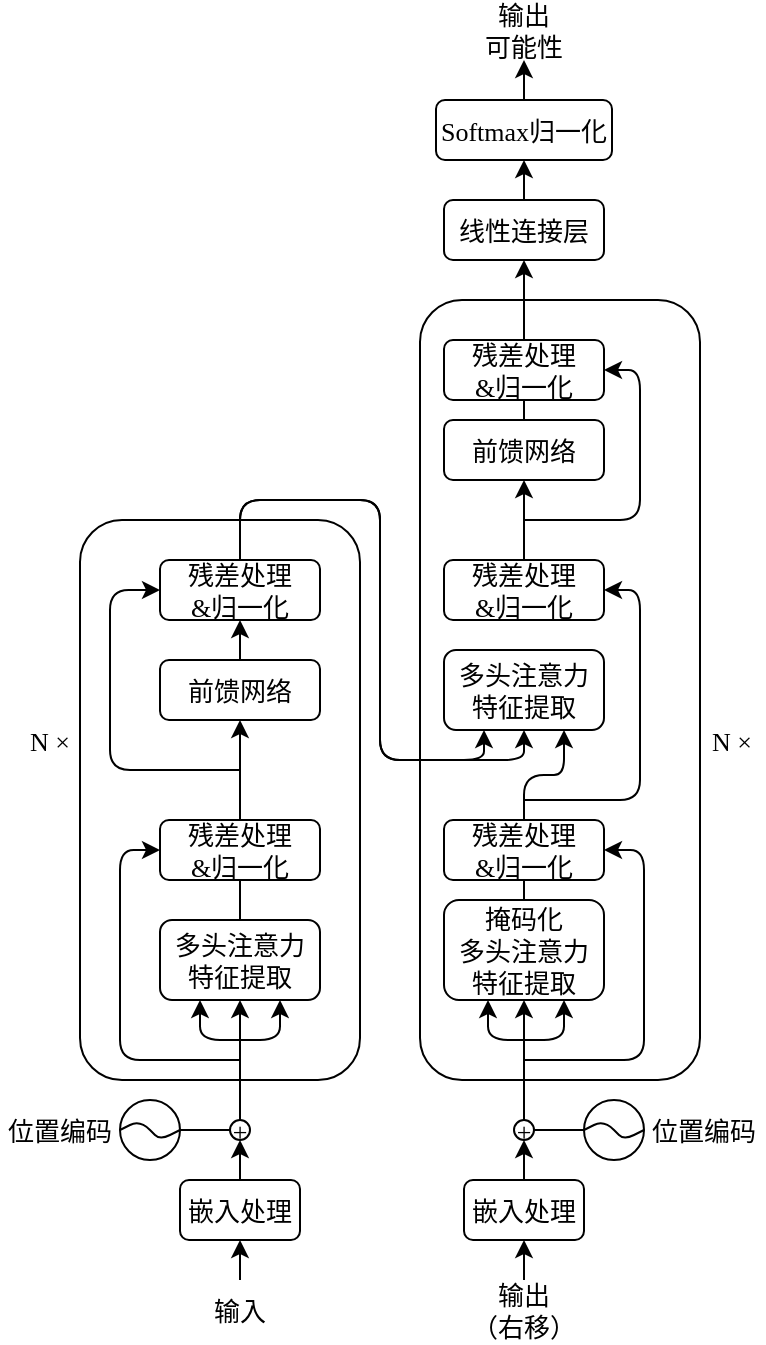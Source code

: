 <mxfile version="21.3.2" type="github">
  <diagram name="第 1 页" id="P4VHz6F8FDdTj_PXj5Aj">
    <mxGraphModel dx="1050" dy="573" grid="1" gridSize="10" guides="1" tooltips="1" connect="1" arrows="1" fold="1" page="1" pageScale="1" pageWidth="583" pageHeight="827" math="0" shadow="0">
      <root>
        <mxCell id="0" />
        <mxCell id="1" parent="0" />
        <mxCell id="c3ZJOwvSEtLFaX0gyrFY-1" value="" style="rounded=1;fontFamily=宋体;fontSize=13;" parent="1" vertex="1">
          <mxGeometry x="138" y="300" width="140" height="280" as="geometry" />
        </mxCell>
        <mxCell id="c3ZJOwvSEtLFaX0gyrFY-24" value="" style="edgeStyle=orthogonalEdgeStyle;rounded=0;orthogonalLoop=1;jettySize=auto;exitX=0.5;exitY=0;exitDx=0;exitDy=0;entryX=0.5;entryY=1;entryDx=0;entryDy=0;endArrow=none;endFill=0;fontFamily=宋体;fontSize=13;" parent="1" source="c3ZJOwvSEtLFaX0gyrFY-2" target="c3ZJOwvSEtLFaX0gyrFY-7" edge="1">
          <mxGeometry relative="1" as="geometry" />
        </mxCell>
        <mxCell id="c3ZJOwvSEtLFaX0gyrFY-2" value="多头注意力&#xa;特征提取" style="rounded=1;fontFamily=宋体;fontSize=13;" parent="1" vertex="1">
          <mxGeometry x="178" y="500" width="80" height="40" as="geometry" />
        </mxCell>
        <mxCell id="c3ZJOwvSEtLFaX0gyrFY-8" value="" style="edgeStyle=orthogonalEdgeStyle;rounded=0;orthogonalLoop=1;jettySize=auto;exitX=0.5;exitY=0;exitDx=0;exitDy=0;entryX=0.5;entryY=1;entryDx=0;entryDy=0;fontFamily=宋体;fontSize=13;" parent="1" source="c3ZJOwvSEtLFaX0gyrFY-3" target="c3ZJOwvSEtLFaX0gyrFY-2" edge="1">
          <mxGeometry relative="1" as="geometry" />
        </mxCell>
        <mxCell id="c3ZJOwvSEtLFaX0gyrFY-3" value="+" style="ellipse;fontFamily=Times New Roman;fontSize=13;" parent="1" vertex="1">
          <mxGeometry x="213" y="600" width="10" height="10" as="geometry" />
        </mxCell>
        <mxCell id="c3ZJOwvSEtLFaX0gyrFY-19" value="" style="edgeStyle=orthogonalEdgeStyle;rounded=0;orthogonalLoop=1;jettySize=auto;exitX=0.5;exitY=0;exitDx=0;exitDy=0;entryX=0.5;entryY=1;entryDx=0;entryDy=0;fontFamily=宋体;fontSize=13;" parent="1" source="c3ZJOwvSEtLFaX0gyrFY-4" target="c3ZJOwvSEtLFaX0gyrFY-3" edge="1">
          <mxGeometry relative="1" as="geometry" />
        </mxCell>
        <mxCell id="c3ZJOwvSEtLFaX0gyrFY-4" value="嵌入处理" style="rounded=1;fontFamily=宋体;fontSize=13;" parent="1" vertex="1">
          <mxGeometry x="188" y="630" width="60" height="30" as="geometry" />
        </mxCell>
        <mxCell id="c3ZJOwvSEtLFaX0gyrFY-21" value="" style="edgeStyle=orthogonalEdgeStyle;rounded=0;orthogonalLoop=1;jettySize=auto;exitX=0.5;exitY=0;exitDx=0;exitDy=0;entryX=0.5;entryY=1;entryDx=0;entryDy=0;fontFamily=宋体;fontSize=13;" parent="1" source="c3ZJOwvSEtLFaX0gyrFY-7" target="c3ZJOwvSEtLFaX0gyrFY-9" edge="1">
          <mxGeometry relative="1" as="geometry" />
        </mxCell>
        <mxCell id="c3ZJOwvSEtLFaX0gyrFY-7" value="残差处理&#xa;&amp;归一化" style="rounded=1;fontFamily=宋体;fontSize=13;" parent="1" vertex="1">
          <mxGeometry x="178" y="450" width="80" height="30" as="geometry" />
        </mxCell>
        <mxCell id="c3ZJOwvSEtLFaX0gyrFY-23" value="" style="edgeStyle=orthogonalEdgeStyle;rounded=0;orthogonalLoop=1;jettySize=auto;exitX=0.5;exitY=0;exitDx=0;exitDy=0;entryX=0.5;entryY=1;entryDx=0;entryDy=0;fontFamily=宋体;fontSize=13;" parent="1" source="c3ZJOwvSEtLFaX0gyrFY-9" target="c3ZJOwvSEtLFaX0gyrFY-22" edge="1">
          <mxGeometry relative="1" as="geometry" />
        </mxCell>
        <mxCell id="c3ZJOwvSEtLFaX0gyrFY-9" value="前馈网络" style="rounded=1;fontFamily=宋体;fontSize=13;" parent="1" vertex="1">
          <mxGeometry x="178" y="370" width="80" height="30" as="geometry" />
        </mxCell>
        <mxCell id="c3ZJOwvSEtLFaX0gyrFY-10" value="" style="rounded=1;fontFamily=宋体;fontSize=13;" parent="1" vertex="1">
          <mxGeometry x="308" y="190" width="140" height="390" as="geometry" />
        </mxCell>
        <mxCell id="c3ZJOwvSEtLFaX0gyrFY-40" value="" style="edgeStyle=orthogonalEdgeStyle;rounded=0;orthogonalLoop=1;jettySize=auto;exitX=0.5;exitY=0;exitDx=0;exitDy=0;entryX=0.5;entryY=1;entryDx=0;entryDy=0;endArrow=none;endFill=0;fontFamily=宋体;fontSize=13;" parent="1" source="c3ZJOwvSEtLFaX0gyrFY-11" target="c3ZJOwvSEtLFaX0gyrFY-15" edge="1">
          <mxGeometry relative="1" as="geometry" />
        </mxCell>
        <mxCell id="c3ZJOwvSEtLFaX0gyrFY-11" value="掩码化&#xa;多头注意力&#xa;特征提取" style="rounded=1;fontFamily=宋体;fontSize=13;" parent="1" vertex="1">
          <mxGeometry x="320" y="490" width="80" height="50" as="geometry" />
        </mxCell>
        <mxCell id="c3ZJOwvSEtLFaX0gyrFY-12" value="" style="edgeStyle=orthogonalEdgeStyle;rounded=0;orthogonalLoop=1;jettySize=auto;exitX=0.5;exitY=0;exitDx=0;exitDy=0;entryX=0.5;entryY=1;entryDx=0;entryDy=0;fontFamily=宋体;fontSize=13;" parent="1" source="c3ZJOwvSEtLFaX0gyrFY-13" target="c3ZJOwvSEtLFaX0gyrFY-11" edge="1">
          <mxGeometry relative="1" as="geometry" />
        </mxCell>
        <mxCell id="c3ZJOwvSEtLFaX0gyrFY-52" value="" style="edgeStyle=orthogonalEdgeStyle;rounded=0;orthogonalLoop=1;jettySize=auto;exitX=1;exitY=0.5;exitDx=0;exitDy=0;entryX=0;entryY=0.5;entryDx=0;entryDy=0;endArrow=none;endFill=0;fontFamily=宋体;fontSize=13;" parent="1" source="c3ZJOwvSEtLFaX0gyrFY-13" target="c3ZJOwvSEtLFaX0gyrFY-49" edge="1">
          <mxGeometry relative="1" as="geometry" />
        </mxCell>
        <mxCell id="c3ZJOwvSEtLFaX0gyrFY-13" value="+" style="ellipse;fontFamily=Times New Roman;fontSize=13;" parent="1" vertex="1">
          <mxGeometry x="355" y="600" width="10" height="10" as="geometry" />
        </mxCell>
        <mxCell id="c3ZJOwvSEtLFaX0gyrFY-27" value="" style="edgeStyle=orthogonalEdgeStyle;rounded=0;orthogonalLoop=1;jettySize=auto;exitX=0.5;exitY=0;exitDx=0;exitDy=0;entryX=0.5;entryY=1;entryDx=0;entryDy=0;fontFamily=宋体;fontSize=13;" parent="1" source="c3ZJOwvSEtLFaX0gyrFY-14" target="c3ZJOwvSEtLFaX0gyrFY-13" edge="1">
          <mxGeometry relative="1" as="geometry" />
        </mxCell>
        <mxCell id="c3ZJOwvSEtLFaX0gyrFY-14" value="嵌入处理" style="rounded=1;fontFamily=宋体;fontSize=13;" parent="1" vertex="1">
          <mxGeometry x="330" y="630" width="60" height="30" as="geometry" />
        </mxCell>
        <mxCell id="c3ZJOwvSEtLFaX0gyrFY-41" value="" style="edgeStyle=orthogonalEdgeStyle;rounded=1;orthogonalLoop=1;jettySize=auto;exitX=0.5;exitY=0;exitDx=0;exitDy=0;entryX=0.75;entryY=1;entryDx=0;entryDy=0;fontFamily=宋体;fontSize=13;" parent="1" source="c3ZJOwvSEtLFaX0gyrFY-15" target="c3ZJOwvSEtLFaX0gyrFY-36" edge="1">
          <mxGeometry relative="1" as="geometry" />
        </mxCell>
        <mxCell id="c3ZJOwvSEtLFaX0gyrFY-15" value="残差处理&#xa;&amp;归一化" style="rounded=1;fontFamily=宋体;fontSize=13;" parent="1" vertex="1">
          <mxGeometry x="320" y="450" width="80" height="30" as="geometry" />
        </mxCell>
        <mxCell id="c3ZJOwvSEtLFaX0gyrFY-44" value="" style="edgeStyle=orthogonalEdgeStyle;rounded=0;orthogonalLoop=1;jettySize=auto;exitX=0.5;exitY=0;exitDx=0;exitDy=0;entryX=0.5;entryY=1;entryDx=0;entryDy=0;endArrow=none;endFill=0;fontFamily=宋体;fontSize=13;" parent="1" source="c3ZJOwvSEtLFaX0gyrFY-16" target="c3ZJOwvSEtLFaX0gyrFY-33" edge="1">
          <mxGeometry relative="1" as="geometry" />
        </mxCell>
        <mxCell id="c3ZJOwvSEtLFaX0gyrFY-16" value="前馈网络" style="rounded=1;fontFamily=宋体;fontSize=13;" parent="1" vertex="1">
          <mxGeometry x="320" y="250" width="80" height="30" as="geometry" />
        </mxCell>
        <mxCell id="c3ZJOwvSEtLFaX0gyrFY-17" value="" style="endArrow=classic;rounded=1;entryX=0.75;entryY=1;entryDx=0;entryDy=0;fontFamily=宋体;fontSize=13;" parent="1" target="c3ZJOwvSEtLFaX0gyrFY-2" edge="1">
          <mxGeometry width="50" height="50" relative="1" as="geometry">
            <mxPoint x="218" y="560" as="sourcePoint" />
            <mxPoint x="268" y="540" as="targetPoint" />
            <Array as="points">
              <mxPoint x="238" y="560" />
            </Array>
          </mxGeometry>
        </mxCell>
        <mxCell id="c3ZJOwvSEtLFaX0gyrFY-18" value="" style="endArrow=classic;rounded=1;entryX=0.75;entryY=1;entryDx=0;entryDy=0;fontFamily=宋体;fontSize=13;" parent="1" edge="1">
          <mxGeometry width="50" height="50" relative="1" as="geometry">
            <mxPoint x="218" y="560" as="sourcePoint" />
            <mxPoint x="198" y="540" as="targetPoint" />
            <Array as="points">
              <mxPoint x="198" y="560" />
            </Array>
          </mxGeometry>
        </mxCell>
        <mxCell id="c3ZJOwvSEtLFaX0gyrFY-22" value="残差处理&#xa;&amp;归一化" style="rounded=1;fontFamily=宋体;fontSize=13;" parent="1" vertex="1">
          <mxGeometry x="178" y="320" width="80" height="30" as="geometry" />
        </mxCell>
        <mxCell id="c3ZJOwvSEtLFaX0gyrFY-25" value="" style="endArrow=classic;rounded=1;entryX=0;entryY=0.5;entryDx=0;entryDy=0;fontFamily=宋体;fontSize=13;" parent="1" target="c3ZJOwvSEtLFaX0gyrFY-7" edge="1">
          <mxGeometry width="50" height="50" relative="1" as="geometry">
            <mxPoint x="218" y="570" as="sourcePoint" />
            <mxPoint x="198" y="510" as="targetPoint" />
            <Array as="points">
              <mxPoint x="158" y="570" />
              <mxPoint x="158" y="465" />
            </Array>
          </mxGeometry>
        </mxCell>
        <mxCell id="c3ZJOwvSEtLFaX0gyrFY-26" value="" style="endArrow=classic;rounded=1;entryX=0;entryY=0.5;entryDx=0;entryDy=0;fontFamily=宋体;fontSize=13;" parent="1" target="c3ZJOwvSEtLFaX0gyrFY-22" edge="1">
          <mxGeometry width="50" height="50" relative="1" as="geometry">
            <mxPoint x="218" y="425" as="sourcePoint" />
            <mxPoint x="173" y="320" as="targetPoint" />
            <Array as="points">
              <mxPoint x="153" y="425" />
              <mxPoint x="153" y="335" />
            </Array>
          </mxGeometry>
        </mxCell>
        <mxCell id="c3ZJOwvSEtLFaX0gyrFY-28" value="" style="endArrow=none;rounded=0;exitX=1;exitY=0.5;exitDx=0;exitDy=0;entryX=0;entryY=0.5;entryDx=0;entryDy=0;fontFamily=宋体;fontSize=13;" parent="1" source="c3ZJOwvSEtLFaX0gyrFY-29" target="c3ZJOwvSEtLFaX0gyrFY-3" edge="1">
          <mxGeometry width="50" height="50" relative="1" as="geometry">
            <mxPoint x="118" y="700" as="sourcePoint" />
            <mxPoint x="168" y="650" as="targetPoint" />
          </mxGeometry>
        </mxCell>
        <mxCell id="c3ZJOwvSEtLFaX0gyrFY-29" value="" style="ellipse;aspect=fixed;fontFamily=宋体;fontSize=13;" parent="1" vertex="1">
          <mxGeometry x="158" y="590" width="30" height="30" as="geometry" />
        </mxCell>
        <mxCell id="c3ZJOwvSEtLFaX0gyrFY-31" value="" style="endArrow=none;rounded=1;entryX=1;entryY=0.5;entryDx=0;entryDy=0;exitX=0;exitY=0.5;exitDx=0;exitDy=0;fontFamily=宋体;fontSize=13;" parent="1" source="c3ZJOwvSEtLFaX0gyrFY-29" target="c3ZJOwvSEtLFaX0gyrFY-29" edge="1">
          <mxGeometry width="50" height="50" relative="1" as="geometry">
            <mxPoint x="158" y="610" as="sourcePoint" />
            <mxPoint x="208" y="560" as="targetPoint" />
            <Array as="points">
              <mxPoint x="168" y="600" />
              <mxPoint x="178" y="610" />
            </Array>
          </mxGeometry>
        </mxCell>
        <mxCell id="c3ZJOwvSEtLFaX0gyrFY-32" value="位置编码" style="text;strokeColor=none;fillColor=none;align=center;verticalAlign=middle;rounded=0;fontFamily=宋体;fontSize=13;" parent="1" vertex="1">
          <mxGeometry x="98" y="590" width="60" height="30" as="geometry" />
        </mxCell>
        <mxCell id="c3ZJOwvSEtLFaX0gyrFY-54" value="" style="edgeStyle=orthogonalEdgeStyle;rounded=0;orthogonalLoop=1;jettySize=auto;exitX=0.5;exitY=0;exitDx=0;exitDy=0;entryX=0.5;entryY=1;entryDx=0;entryDy=0;fontFamily=宋体;fontSize=13;" parent="1" source="c3ZJOwvSEtLFaX0gyrFY-33" target="c3ZJOwvSEtLFaX0gyrFY-47" edge="1">
          <mxGeometry relative="1" as="geometry" />
        </mxCell>
        <mxCell id="c3ZJOwvSEtLFaX0gyrFY-33" value="残差处理&#xa;&amp;归一化" style="rounded=1;fontFamily=宋体;fontSize=13;" parent="1" vertex="1">
          <mxGeometry x="320" y="210" width="80" height="30" as="geometry" />
        </mxCell>
        <mxCell id="c3ZJOwvSEtLFaX0gyrFY-34" value="" style="endArrow=classic;rounded=1;entryX=0.75;entryY=1;entryDx=0;entryDy=0;fontFamily=宋体;fontSize=13;" parent="1" edge="1">
          <mxGeometry width="50" height="50" relative="1" as="geometry">
            <mxPoint x="360" y="560" as="sourcePoint" />
            <mxPoint x="380" y="540" as="targetPoint" />
            <Array as="points">
              <mxPoint x="380" y="560" />
            </Array>
          </mxGeometry>
        </mxCell>
        <mxCell id="c3ZJOwvSEtLFaX0gyrFY-35" value="" style="endArrow=classic;rounded=1;entryX=0.75;entryY=1;entryDx=0;entryDy=0;fontFamily=宋体;fontSize=13;" parent="1" edge="1">
          <mxGeometry width="50" height="50" relative="1" as="geometry">
            <mxPoint x="365" y="560" as="sourcePoint" />
            <mxPoint x="342" y="540" as="targetPoint" />
            <Array as="points">
              <mxPoint x="342" y="560" />
            </Array>
          </mxGeometry>
        </mxCell>
        <mxCell id="c3ZJOwvSEtLFaX0gyrFY-36" value="多头注意力&#xa;特征提取" style="rounded=1;fontFamily=宋体;fontSize=13;" parent="1" vertex="1">
          <mxGeometry x="320" y="365" width="80" height="40" as="geometry" />
        </mxCell>
        <mxCell id="c3ZJOwvSEtLFaX0gyrFY-43" value="" style="edgeStyle=orthogonalEdgeStyle;rounded=0;orthogonalLoop=1;jettySize=auto;exitX=0.5;exitY=0;exitDx=0;exitDy=0;entryX=0.5;entryY=1;entryDx=0;entryDy=0;fontFamily=宋体;fontSize=13;" parent="1" source="c3ZJOwvSEtLFaX0gyrFY-37" target="c3ZJOwvSEtLFaX0gyrFY-16" edge="1">
          <mxGeometry relative="1" as="geometry" />
        </mxCell>
        <mxCell id="c3ZJOwvSEtLFaX0gyrFY-37" value="残差处理&#xa;&amp;归一化" style="rounded=1;fontFamily=宋体;fontSize=13;" parent="1" vertex="1">
          <mxGeometry x="320" y="320" width="80" height="30" as="geometry" />
        </mxCell>
        <mxCell id="c3ZJOwvSEtLFaX0gyrFY-38" value="" style="endArrow=classic;rounded=1;exitX=0.5;exitY=0;exitDx=0;exitDy=0;entryX=0.5;entryY=1;entryDx=0;entryDy=0;fontFamily=宋体;fontSize=13;" parent="1" source="c3ZJOwvSEtLFaX0gyrFY-22" target="c3ZJOwvSEtLFaX0gyrFY-36" edge="1">
          <mxGeometry width="50" height="50" relative="1" as="geometry">
            <mxPoint x="238" y="290" as="sourcePoint" />
            <mxPoint x="288" y="240" as="targetPoint" />
            <Array as="points">
              <mxPoint x="218" y="290" />
              <mxPoint x="288" y="290" />
              <mxPoint x="288" y="420" />
              <mxPoint x="360" y="420" />
            </Array>
          </mxGeometry>
        </mxCell>
        <mxCell id="c3ZJOwvSEtLFaX0gyrFY-39" value="" style="endArrow=classic;rounded=1;exitX=0.5;exitY=0;exitDx=0;exitDy=0;entryX=0.25;entryY=1;entryDx=0;entryDy=0;fontFamily=宋体;fontSize=13;" parent="1" source="c3ZJOwvSEtLFaX0gyrFY-22" target="c3ZJOwvSEtLFaX0gyrFY-36" edge="1">
          <mxGeometry width="50" height="50" relative="1" as="geometry">
            <mxPoint x="228" y="330" as="sourcePoint" />
            <mxPoint x="370" y="415" as="targetPoint" />
            <Array as="points">
              <mxPoint x="218" y="290" />
              <mxPoint x="288" y="290" />
              <mxPoint x="288" y="420" />
              <mxPoint x="340" y="420" />
            </Array>
          </mxGeometry>
        </mxCell>
        <mxCell id="c3ZJOwvSEtLFaX0gyrFY-42" value="" style="endArrow=classic;rounded=1;entryX=1;entryY=0.5;entryDx=0;entryDy=0;fontFamily=宋体;fontSize=13;" parent="1" target="c3ZJOwvSEtLFaX0gyrFY-37" edge="1">
          <mxGeometry width="50" height="50" relative="1" as="geometry">
            <mxPoint x="360" y="440" as="sourcePoint" />
            <mxPoint x="448" y="390" as="targetPoint" />
            <Array as="points">
              <mxPoint x="418" y="440" />
              <mxPoint x="418" y="335" />
            </Array>
          </mxGeometry>
        </mxCell>
        <mxCell id="c3ZJOwvSEtLFaX0gyrFY-46" value="" style="endArrow=classic;rounded=1;entryX=1;entryY=0.5;entryDx=0;entryDy=0;fontFamily=宋体;fontSize=13;" parent="1" target="c3ZJOwvSEtLFaX0gyrFY-33" edge="1">
          <mxGeometry width="50" height="50" relative="1" as="geometry">
            <mxPoint x="360" y="300" as="sourcePoint" />
            <mxPoint x="438" y="250" as="targetPoint" />
            <Array as="points">
              <mxPoint x="418" y="300" />
              <mxPoint x="418" y="225" />
            </Array>
          </mxGeometry>
        </mxCell>
        <mxCell id="c3ZJOwvSEtLFaX0gyrFY-55" value="" style="edgeStyle=orthogonalEdgeStyle;rounded=0;orthogonalLoop=1;jettySize=auto;exitX=0.5;exitY=0;exitDx=0;exitDy=0;entryX=0.5;entryY=1;entryDx=0;entryDy=0;fontFamily=宋体;fontSize=13;" parent="1" source="c3ZJOwvSEtLFaX0gyrFY-47" target="c3ZJOwvSEtLFaX0gyrFY-48" edge="1">
          <mxGeometry relative="1" as="geometry">
            <mxPoint x="359.953" y="140" as="targetPoint" />
          </mxGeometry>
        </mxCell>
        <mxCell id="c3ZJOwvSEtLFaX0gyrFY-47" value="线性连接层" style="rounded=1;fontFamily=宋体;fontSize=13;" parent="1" vertex="1">
          <mxGeometry x="320" y="140" width="80" height="30" as="geometry" />
        </mxCell>
        <mxCell id="c3ZJOwvSEtLFaX0gyrFY-63" value="" style="edgeStyle=orthogonalEdgeStyle;rounded=0;orthogonalLoop=1;jettySize=auto;exitX=0.5;exitY=0;exitDx=0;exitDy=0;entryX=0.5;entryY=1;entryDx=0;entryDy=0;fontFamily=宋体;fontSize=13;" parent="1" source="c3ZJOwvSEtLFaX0gyrFY-48" target="c3ZJOwvSEtLFaX0gyrFY-62" edge="1">
          <mxGeometry relative="1" as="geometry" />
        </mxCell>
        <mxCell id="c3ZJOwvSEtLFaX0gyrFY-48" value="Softmax归一化" style="rounded=1;fontFamily=宋体;fontSize=13;" parent="1" vertex="1">
          <mxGeometry x="316" y="90" width="88" height="30" as="geometry" />
        </mxCell>
        <mxCell id="c3ZJOwvSEtLFaX0gyrFY-49" value="" style="ellipse;aspect=fixed;fontFamily=宋体;fontSize=13;" parent="1" vertex="1">
          <mxGeometry x="390" y="590" width="30" height="30" as="geometry" />
        </mxCell>
        <mxCell id="c3ZJOwvSEtLFaX0gyrFY-51" value="" style="endArrow=none;rounded=1;entryX=1;entryY=0.5;entryDx=0;entryDy=0;exitX=0;exitY=0.5;exitDx=0;exitDy=0;fontFamily=宋体;fontSize=13;" parent="1" edge="1">
          <mxGeometry width="50" height="50" relative="1" as="geometry">
            <mxPoint x="390" y="605" as="sourcePoint" />
            <mxPoint x="420" y="605" as="targetPoint" />
            <Array as="points">
              <mxPoint x="400" y="600" />
              <mxPoint x="410" y="610" />
            </Array>
          </mxGeometry>
        </mxCell>
        <mxCell id="c3ZJOwvSEtLFaX0gyrFY-53" value="位置编码" style="text;strokeColor=none;fillColor=none;align=center;verticalAlign=middle;rounded=0;fontFamily=宋体;fontSize=13;" parent="1" vertex="1">
          <mxGeometry x="420" y="590" width="60" height="30" as="geometry" />
        </mxCell>
        <mxCell id="c3ZJOwvSEtLFaX0gyrFY-59" value="" style="edgeStyle=orthogonalEdgeStyle;rounded=0;orthogonalLoop=1;jettySize=auto;exitX=0.5;exitY=0;exitDx=0;exitDy=0;entryX=0.5;entryY=1;entryDx=0;entryDy=0;fontFamily=宋体;fontSize=13;" parent="1" source="c3ZJOwvSEtLFaX0gyrFY-57" target="c3ZJOwvSEtLFaX0gyrFY-4" edge="1">
          <mxGeometry relative="1" as="geometry" />
        </mxCell>
        <mxCell id="c3ZJOwvSEtLFaX0gyrFY-57" value="输入" style="text;strokeColor=none;fillColor=none;align=center;verticalAlign=middle;rounded=0;fontFamily=宋体;fontSize=13;" parent="1" vertex="1">
          <mxGeometry x="188" y="680" width="60" height="30" as="geometry" />
        </mxCell>
        <mxCell id="c3ZJOwvSEtLFaX0gyrFY-61" value="" style="edgeStyle=orthogonalEdgeStyle;rounded=0;orthogonalLoop=1;jettySize=auto;exitX=0.5;exitY=0;exitDx=0;exitDy=0;entryX=0.5;entryY=1;entryDx=0;entryDy=0;fontFamily=宋体;fontSize=13;" parent="1" source="c3ZJOwvSEtLFaX0gyrFY-60" target="c3ZJOwvSEtLFaX0gyrFY-14" edge="1">
          <mxGeometry relative="1" as="geometry" />
        </mxCell>
        <mxCell id="c3ZJOwvSEtLFaX0gyrFY-60" value="输出&#xa;（右移）" style="text;strokeColor=none;fillColor=none;align=center;verticalAlign=middle;rounded=0;fontFamily=宋体;fontSize=13;" parent="1" vertex="1">
          <mxGeometry x="330" y="680" width="60" height="30" as="geometry" />
        </mxCell>
        <mxCell id="c3ZJOwvSEtLFaX0gyrFY-62" value="输出&#xa;可能性" style="text;strokeColor=none;fillColor=none;align=center;verticalAlign=middle;rounded=0;fontFamily=宋体;fontSize=13;" parent="1" vertex="1">
          <mxGeometry x="330" y="40" width="60" height="30" as="geometry" />
        </mxCell>
        <mxCell id="c3ZJOwvSEtLFaX0gyrFY-65" value="N ×" style="text;strokeColor=none;fillColor=none;align=center;verticalAlign=middle;rounded=0;fontSize=13;fontFamily=Times New Roman;" parent="1" vertex="1">
          <mxGeometry x="108" y="403" width="30" height="14" as="geometry" />
        </mxCell>
        <mxCell id="c3ZJOwvSEtLFaX0gyrFY-66" value="N ×" style="text;strokeColor=none;fillColor=none;align=center;verticalAlign=middle;rounded=0;fontFamily=Times New Roman;fontSize=13;" parent="1" vertex="1">
          <mxGeometry x="448" y="400" width="32" height="20" as="geometry" />
        </mxCell>
        <mxCell id="WBl9QOKzpoqTj0OHGrhb-1" value="" style="endArrow=classic;html=1;rounded=1;entryX=1;entryY=0.5;entryDx=0;entryDy=0;" edge="1" parent="1" target="c3ZJOwvSEtLFaX0gyrFY-15">
          <mxGeometry width="50" height="50" relative="1" as="geometry">
            <mxPoint x="360" y="570" as="sourcePoint" />
            <mxPoint x="330" y="550" as="targetPoint" />
            <Array as="points">
              <mxPoint x="420" y="570" />
              <mxPoint x="420" y="465" />
            </Array>
          </mxGeometry>
        </mxCell>
      </root>
    </mxGraphModel>
  </diagram>
</mxfile>
